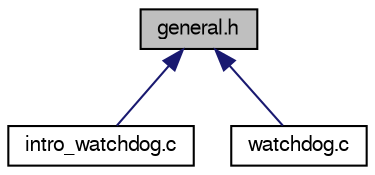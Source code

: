 digraph "general.h"
{
  edge [fontname="FreeSans",fontsize="10",labelfontname="FreeSans",labelfontsize="10"];
  node [fontname="FreeSans",fontsize="10",shape=record];
  Node1 [label="general.h",height=0.2,width=0.4,color="black", fillcolor="grey75", style="filled" fontcolor="black"];
  Node1 -> Node2 [dir="back",color="midnightblue",fontsize="10",style="solid",fontname="FreeSans"];
  Node2 [label="intro_watchdog.c",height=0.2,width=0.4,color="black", fillcolor="white", style="filled",URL="$intro__watchdog_8c.html",tooltip="Application pour l&#39;introduction aux concept de tâche. "];
  Node1 -> Node3 [dir="back",color="midnightblue",fontsize="10",style="solid",fontname="FreeSans"];
  Node3 [label="watchdog.c",height=0.2,width=0.4,color="black", fillcolor="white", style="filled",URL="$watchdog_8c.html",tooltip="Fonctions permettant la mise en place d&#39;un watchdog. "];
}
